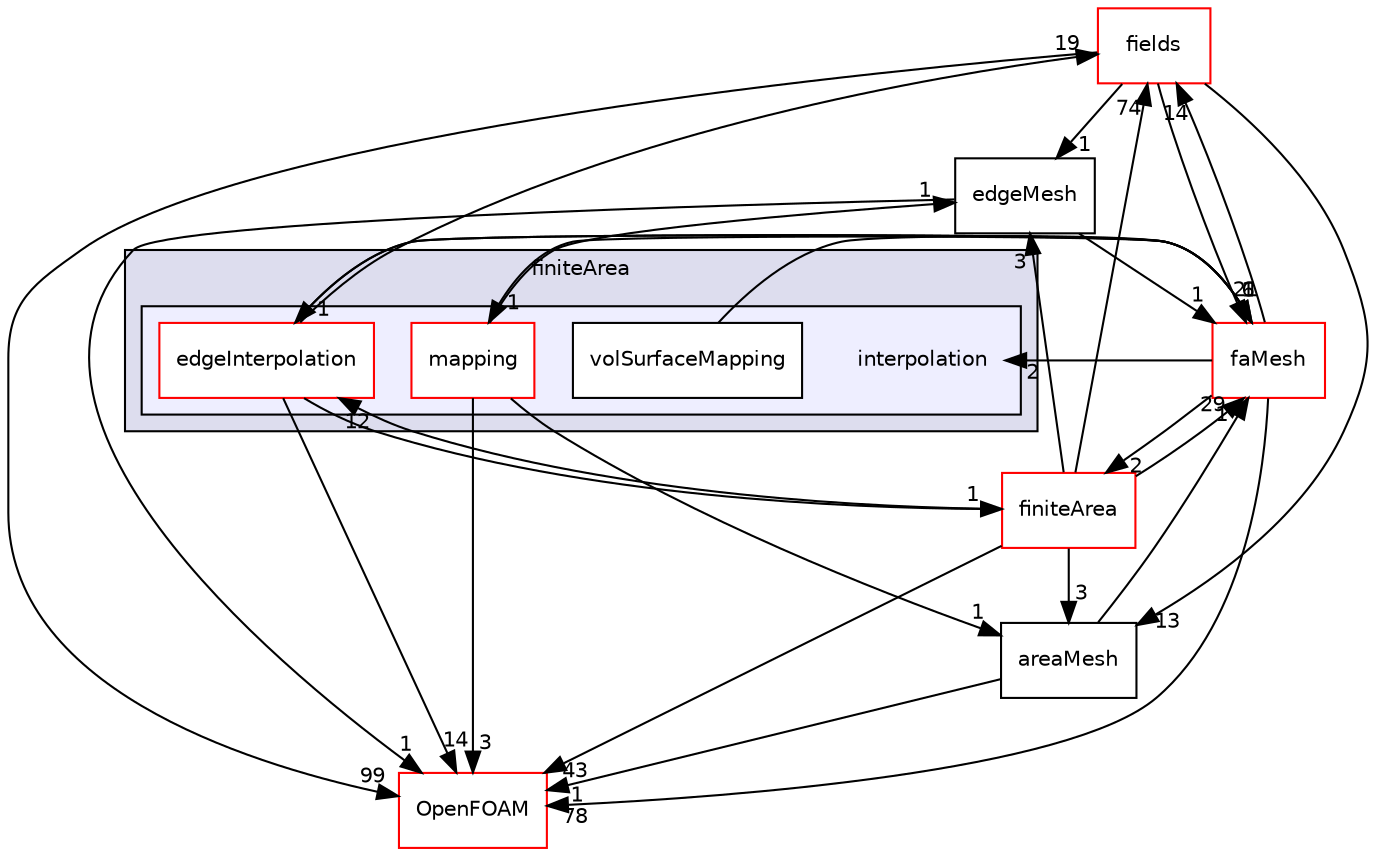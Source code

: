 digraph "src/finiteArea/interpolation" {
  bgcolor=transparent;
  compound=true
  node [ fontsize="10", fontname="Helvetica"];
  edge [ labelfontsize="10", labelfontname="Helvetica"];
  subgraph clusterdir_b69a9eadfe761c231b266ce918b218a5 {
    graph [ bgcolor="#ddddee", pencolor="black", label="finiteArea" fontname="Helvetica", fontsize="10", URL="dir_b69a9eadfe761c231b266ce918b218a5.html"]
  subgraph clusterdir_880b478b7287aa29b2969cd4b71f61be {
    graph [ bgcolor="#eeeeff", pencolor="black", label="" URL="dir_880b478b7287aa29b2969cd4b71f61be.html"];
    dir_880b478b7287aa29b2969cd4b71f61be [shape=plaintext label="interpolation"];
    dir_d09a07b3e048025a638370dc255ceab7 [shape=box label="edgeInterpolation" color="red" fillcolor="white" style="filled" URL="dir_d09a07b3e048025a638370dc255ceab7.html"];
    dir_13c175f27ee12af18019061fa4f83bf4 [shape=box label="mapping" color="red" fillcolor="white" style="filled" URL="dir_13c175f27ee12af18019061fa4f83bf4.html"];
    dir_e3d9858466445b999749a8128ce4b7dc [shape=box label="volSurfaceMapping" color="black" fillcolor="white" style="filled" URL="dir_e3d9858466445b999749a8128ce4b7dc.html"];
  }
  }
  dir_82c77a639fb8894523e0866635d617d1 [shape=box label="fields" color="red" URL="dir_82c77a639fb8894523e0866635d617d1.html"];
  dir_6ef5889ffbfbbd682d743a67e9ce9e17 [shape=box label="edgeMesh" URL="dir_6ef5889ffbfbbd682d743a67e9ce9e17.html"];
  dir_aa4bce7a1abbd72ee1f4d02ddf362a3b [shape=box label="areaMesh" URL="dir_aa4bce7a1abbd72ee1f4d02ddf362a3b.html"];
  dir_b48fbfbe364b5d9546b561f47f4221eb [shape=box label="finiteArea" color="red" URL="dir_b48fbfbe364b5d9546b561f47f4221eb.html"];
  dir_c5473ff19b20e6ec4dfe5c310b3778a8 [shape=box label="OpenFOAM" color="red" URL="dir_c5473ff19b20e6ec4dfe5c310b3778a8.html"];
  dir_f14612db68a06d13a87d37d60dc895d5 [shape=box label="faMesh" color="red" URL="dir_f14612db68a06d13a87d37d60dc895d5.html"];
  dir_82c77a639fb8894523e0866635d617d1->dir_6ef5889ffbfbbd682d743a67e9ce9e17 [headlabel="1", labeldistance=1.5 headhref="dir_000734_000715.html"];
  dir_82c77a639fb8894523e0866635d617d1->dir_aa4bce7a1abbd72ee1f4d02ddf362a3b [headlabel="13", labeldistance=1.5 headhref="dir_000734_000714.html"];
  dir_82c77a639fb8894523e0866635d617d1->dir_c5473ff19b20e6ec4dfe5c310b3778a8 [headlabel="99", labeldistance=1.5 headhref="dir_000734_002151.html"];
  dir_82c77a639fb8894523e0866635d617d1->dir_f14612db68a06d13a87d37d60dc895d5 [headlabel="21", labeldistance=1.5 headhref="dir_000734_000719.html"];
  dir_6ef5889ffbfbbd682d743a67e9ce9e17->dir_c5473ff19b20e6ec4dfe5c310b3778a8 [headlabel="1", labeldistance=1.5 headhref="dir_000715_002151.html"];
  dir_6ef5889ffbfbbd682d743a67e9ce9e17->dir_f14612db68a06d13a87d37d60dc895d5 [headlabel="1", labeldistance=1.5 headhref="dir_000715_000719.html"];
  dir_aa4bce7a1abbd72ee1f4d02ddf362a3b->dir_c5473ff19b20e6ec4dfe5c310b3778a8 [headlabel="1", labeldistance=1.5 headhref="dir_000714_002151.html"];
  dir_aa4bce7a1abbd72ee1f4d02ddf362a3b->dir_f14612db68a06d13a87d37d60dc895d5 [headlabel="1", labeldistance=1.5 headhref="dir_000714_000719.html"];
  dir_b48fbfbe364b5d9546b561f47f4221eb->dir_82c77a639fb8894523e0866635d617d1 [headlabel="74", labeldistance=1.5 headhref="dir_000772_000734.html"];
  dir_b48fbfbe364b5d9546b561f47f4221eb->dir_6ef5889ffbfbbd682d743a67e9ce9e17 [headlabel="3", labeldistance=1.5 headhref="dir_000772_000715.html"];
  dir_b48fbfbe364b5d9546b561f47f4221eb->dir_aa4bce7a1abbd72ee1f4d02ddf362a3b [headlabel="3", labeldistance=1.5 headhref="dir_000772_000714.html"];
  dir_b48fbfbe364b5d9546b561f47f4221eb->dir_c5473ff19b20e6ec4dfe5c310b3778a8 [headlabel="43", labeldistance=1.5 headhref="dir_000772_002151.html"];
  dir_b48fbfbe364b5d9546b561f47f4221eb->dir_d09a07b3e048025a638370dc255ceab7 [headlabel="12", labeldistance=1.5 headhref="dir_000772_000809.html"];
  dir_b48fbfbe364b5d9546b561f47f4221eb->dir_f14612db68a06d13a87d37d60dc895d5 [headlabel="29", labeldistance=1.5 headhref="dir_000772_000719.html"];
  dir_e3d9858466445b999749a8128ce4b7dc->dir_f14612db68a06d13a87d37d60dc895d5 [headlabel="1", labeldistance=1.5 headhref="dir_000827_000719.html"];
  dir_d09a07b3e048025a638370dc255ceab7->dir_82c77a639fb8894523e0866635d617d1 [headlabel="19", labeldistance=1.5 headhref="dir_000809_000734.html"];
  dir_d09a07b3e048025a638370dc255ceab7->dir_b48fbfbe364b5d9546b561f47f4221eb [headlabel="1", labeldistance=1.5 headhref="dir_000809_000772.html"];
  dir_d09a07b3e048025a638370dc255ceab7->dir_c5473ff19b20e6ec4dfe5c310b3778a8 [headlabel="14", labeldistance=1.5 headhref="dir_000809_002151.html"];
  dir_d09a07b3e048025a638370dc255ceab7->dir_f14612db68a06d13a87d37d60dc895d5 [headlabel="6", labeldistance=1.5 headhref="dir_000809_000719.html"];
  dir_f14612db68a06d13a87d37d60dc895d5->dir_82c77a639fb8894523e0866635d617d1 [headlabel="14", labeldistance=1.5 headhref="dir_000719_000734.html"];
  dir_f14612db68a06d13a87d37d60dc895d5->dir_b48fbfbe364b5d9546b561f47f4221eb [headlabel="2", labeldistance=1.5 headhref="dir_000719_000772.html"];
  dir_f14612db68a06d13a87d37d60dc895d5->dir_c5473ff19b20e6ec4dfe5c310b3778a8 [headlabel="78", labeldistance=1.5 headhref="dir_000719_002151.html"];
  dir_f14612db68a06d13a87d37d60dc895d5->dir_d09a07b3e048025a638370dc255ceab7 [headlabel="1", labeldistance=1.5 headhref="dir_000719_000809.html"];
  dir_f14612db68a06d13a87d37d60dc895d5->dir_880b478b7287aa29b2969cd4b71f61be [headlabel="2", labeldistance=1.5 headhref="dir_000719_000808.html"];
  dir_f14612db68a06d13a87d37d60dc895d5->dir_13c175f27ee12af18019061fa4f83bf4 [headlabel="1", labeldistance=1.5 headhref="dir_000719_000825.html"];
  dir_13c175f27ee12af18019061fa4f83bf4->dir_6ef5889ffbfbbd682d743a67e9ce9e17 [headlabel="1", labeldistance=1.5 headhref="dir_000825_000715.html"];
  dir_13c175f27ee12af18019061fa4f83bf4->dir_aa4bce7a1abbd72ee1f4d02ddf362a3b [headlabel="1", labeldistance=1.5 headhref="dir_000825_000714.html"];
  dir_13c175f27ee12af18019061fa4f83bf4->dir_c5473ff19b20e6ec4dfe5c310b3778a8 [headlabel="3", labeldistance=1.5 headhref="dir_000825_002151.html"];
}
